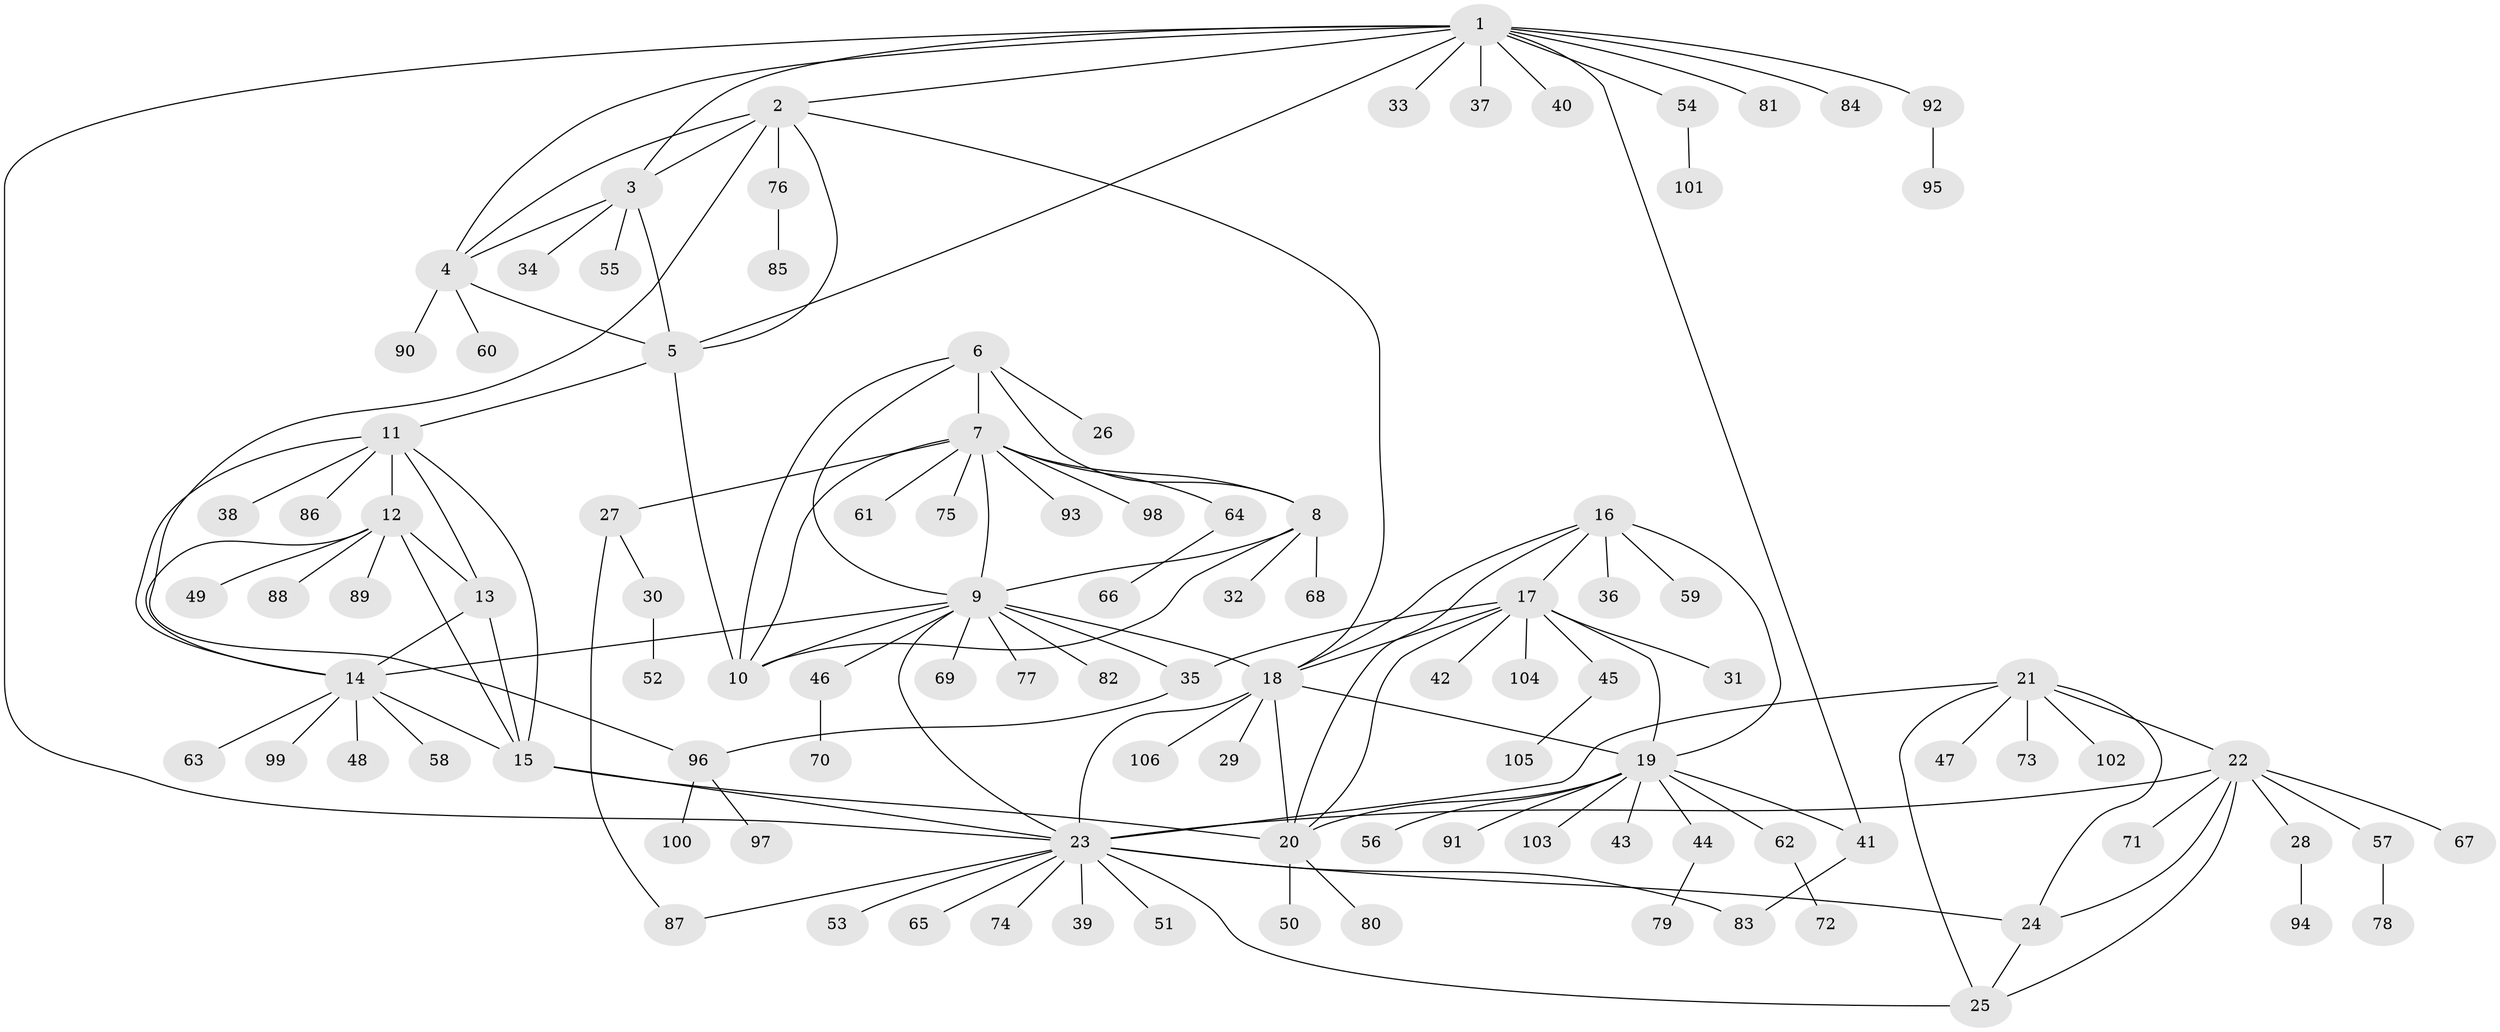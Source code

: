 // coarse degree distribution, {2: 0.06451612903225806, 3: 0.12903225806451613, 1: 0.7096774193548387, 4: 0.03225806451612903, 14: 0.03225806451612903, 10: 0.03225806451612903}
// Generated by graph-tools (version 1.1) at 2025/58/03/04/25 21:58:17]
// undirected, 106 vertices, 146 edges
graph export_dot {
graph [start="1"]
  node [color=gray90,style=filled];
  1;
  2;
  3;
  4;
  5;
  6;
  7;
  8;
  9;
  10;
  11;
  12;
  13;
  14;
  15;
  16;
  17;
  18;
  19;
  20;
  21;
  22;
  23;
  24;
  25;
  26;
  27;
  28;
  29;
  30;
  31;
  32;
  33;
  34;
  35;
  36;
  37;
  38;
  39;
  40;
  41;
  42;
  43;
  44;
  45;
  46;
  47;
  48;
  49;
  50;
  51;
  52;
  53;
  54;
  55;
  56;
  57;
  58;
  59;
  60;
  61;
  62;
  63;
  64;
  65;
  66;
  67;
  68;
  69;
  70;
  71;
  72;
  73;
  74;
  75;
  76;
  77;
  78;
  79;
  80;
  81;
  82;
  83;
  84;
  85;
  86;
  87;
  88;
  89;
  90;
  91;
  92;
  93;
  94;
  95;
  96;
  97;
  98;
  99;
  100;
  101;
  102;
  103;
  104;
  105;
  106;
  1 -- 2;
  1 -- 3;
  1 -- 4;
  1 -- 5;
  1 -- 23;
  1 -- 33;
  1 -- 37;
  1 -- 40;
  1 -- 41;
  1 -- 54;
  1 -- 81;
  1 -- 84;
  1 -- 92;
  2 -- 3;
  2 -- 4;
  2 -- 5;
  2 -- 18;
  2 -- 76;
  2 -- 96;
  3 -- 4;
  3 -- 5;
  3 -- 34;
  3 -- 55;
  4 -- 5;
  4 -- 60;
  4 -- 90;
  5 -- 10;
  5 -- 11;
  6 -- 7;
  6 -- 8;
  6 -- 9;
  6 -- 10;
  6 -- 26;
  7 -- 8;
  7 -- 9;
  7 -- 10;
  7 -- 27;
  7 -- 61;
  7 -- 64;
  7 -- 75;
  7 -- 93;
  7 -- 98;
  8 -- 9;
  8 -- 10;
  8 -- 32;
  8 -- 68;
  9 -- 10;
  9 -- 14;
  9 -- 18;
  9 -- 23;
  9 -- 35;
  9 -- 46;
  9 -- 69;
  9 -- 77;
  9 -- 82;
  11 -- 12;
  11 -- 13;
  11 -- 14;
  11 -- 15;
  11 -- 38;
  11 -- 86;
  12 -- 13;
  12 -- 14;
  12 -- 15;
  12 -- 49;
  12 -- 88;
  12 -- 89;
  13 -- 14;
  13 -- 15;
  14 -- 15;
  14 -- 48;
  14 -- 58;
  14 -- 63;
  14 -- 99;
  15 -- 20;
  15 -- 23;
  16 -- 17;
  16 -- 18;
  16 -- 19;
  16 -- 20;
  16 -- 36;
  16 -- 59;
  17 -- 18;
  17 -- 19;
  17 -- 20;
  17 -- 31;
  17 -- 35;
  17 -- 42;
  17 -- 45;
  17 -- 104;
  18 -- 19;
  18 -- 20;
  18 -- 23;
  18 -- 29;
  18 -- 106;
  19 -- 20;
  19 -- 41;
  19 -- 43;
  19 -- 44;
  19 -- 56;
  19 -- 62;
  19 -- 91;
  19 -- 103;
  20 -- 50;
  20 -- 80;
  21 -- 22;
  21 -- 23;
  21 -- 24;
  21 -- 25;
  21 -- 47;
  21 -- 73;
  21 -- 102;
  22 -- 23;
  22 -- 24;
  22 -- 25;
  22 -- 28;
  22 -- 57;
  22 -- 67;
  22 -- 71;
  23 -- 24;
  23 -- 25;
  23 -- 39;
  23 -- 51;
  23 -- 53;
  23 -- 65;
  23 -- 74;
  23 -- 83;
  23 -- 87;
  24 -- 25;
  27 -- 30;
  27 -- 87;
  28 -- 94;
  30 -- 52;
  35 -- 96;
  41 -- 83;
  44 -- 79;
  45 -- 105;
  46 -- 70;
  54 -- 101;
  57 -- 78;
  62 -- 72;
  64 -- 66;
  76 -- 85;
  92 -- 95;
  96 -- 97;
  96 -- 100;
}
